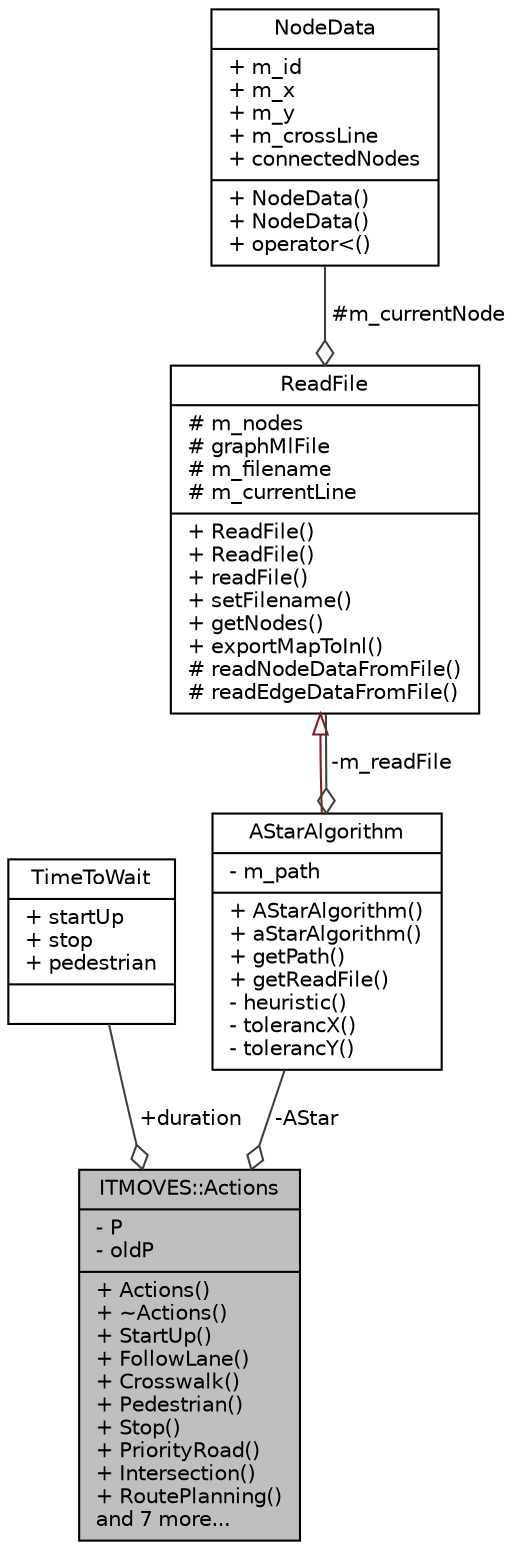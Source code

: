 digraph "ITMOVES::Actions"
{
 // LATEX_PDF_SIZE
  edge [fontname="Helvetica",fontsize="10",labelfontname="Helvetica",labelfontsize="10"];
  node [fontname="Helvetica",fontsize="10",shape=record];
  Node1 [label="{ITMOVES::Actions\n|- P\l- oldP\l|+ Actions()\l+ ~Actions()\l+ StartUp()\l+ FollowLane()\l+ Crosswalk()\l+ Pedestrian()\l+ Stop()\l+ PriorityRoad()\l+ Intersection()\l+ RoutePlanning()\land 7 more...\l}",height=0.2,width=0.4,color="black", fillcolor="grey75", style="filled", fontcolor="black",tooltip="This class contains all functions for the vehicle states, auxiliary functions and an instance of the ..."];
  Node2 -> Node1 [color="grey25",fontsize="10",style="solid",label=" +duration" ,arrowhead="odiamond",fontname="Helvetica"];
  Node2 [label="{TimeToWait\n|+ startUp\l+ stop\l+ pedestrian\l|}",height=0.2,width=0.4,color="black", fillcolor="white", style="filled",URL="$struct_time_to_wait.html",tooltip="This struct defines various time parameters specified in seconds [s] for the actions."];
  Node3 -> Node1 [color="grey25",fontsize="10",style="solid",label=" -AStar" ,arrowhead="odiamond",fontname="Helvetica"];
  Node3 [label="{AStarAlgorithm\n|- m_path\l|+ AStarAlgorithm()\l+ aStarAlgorithm()\l+ getPath()\l+ getReadFile()\l- heuristic()\l- tolerancX()\l- tolerancY()\l}",height=0.2,width=0.4,color="black", fillcolor="white", style="filled",URL="$class_a_star_algorithm.html",tooltip=" "];
  Node4 -> Node3 [dir="back",color="firebrick4",fontsize="10",style="solid",arrowtail="onormal",fontname="Helvetica"];
  Node4 [label="{ReadFile\n|# m_nodes\l# graphMlFile\l# m_filename\l# m_currentLine\l|+ ReadFile()\l+ ReadFile()\l+ readFile()\l+ setFilename()\l+ getNodes()\l+ exportMapToInl()\l# readNodeDataFromFile()\l# readEdgeDataFromFile()\l}",height=0.2,width=0.4,color="black", fillcolor="white", style="filled",URL="$class_read_file.html",tooltip=" "];
  Node5 -> Node4 [color="grey25",fontsize="10",style="solid",label=" #m_currentNode" ,arrowhead="odiamond",fontname="Helvetica"];
  Node5 [label="{NodeData\n|+ m_id\l+ m_x\l+ m_y\l+ m_crossLine\l+ connectedNodes\l|+ NodeData()\l+ NodeData()\l+ operator\<()\l}",height=0.2,width=0.4,color="black", fillcolor="white", style="filled",URL="$struct_node_data.html",tooltip=" "];
  Node4 -> Node3 [color="grey25",fontsize="10",style="solid",label=" -m_readFile" ,arrowhead="odiamond",fontname="Helvetica"];
}
